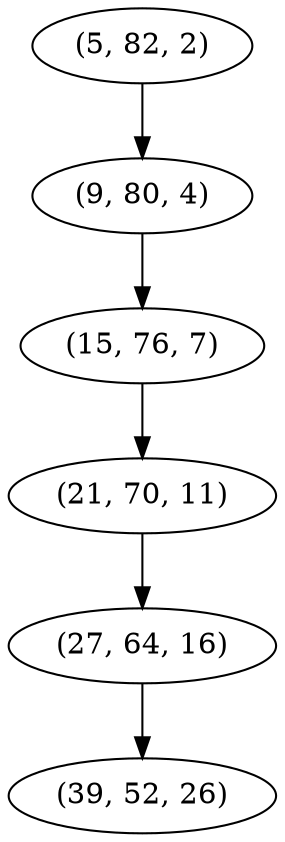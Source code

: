digraph tree {
    "(5, 82, 2)";
    "(9, 80, 4)";
    "(15, 76, 7)";
    "(21, 70, 11)";
    "(27, 64, 16)";
    "(39, 52, 26)";
    "(5, 82, 2)" -> "(9, 80, 4)";
    "(9, 80, 4)" -> "(15, 76, 7)";
    "(15, 76, 7)" -> "(21, 70, 11)";
    "(21, 70, 11)" -> "(27, 64, 16)";
    "(27, 64, 16)" -> "(39, 52, 26)";
}
